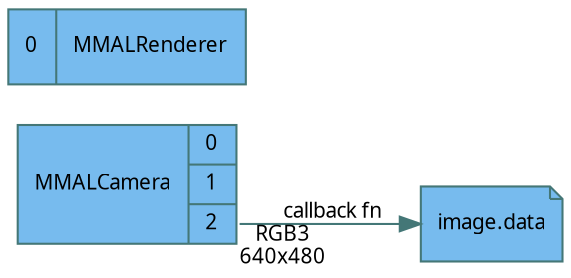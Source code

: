 digraph G {
    graph [rankdir=LR];
    node [shape=record, style=filled, fontname="Sans", fontsize=10, fillcolor="#77bbee", color="#447777"];
    edge [fontname="Sans", fontsize=10, color="#447777"];

    MMALCamera [label="{MMALCamera|{<preview>0|<video>1|<still>2}}"];
    MMALRenderer [label="{<input>0|MMALRenderer}"];
    FileOutput [label="image.data", shape=note];

    MMALCamera:still->FileOutput [
        taillabel="RGB3\n640x480",
        label="callback fn"
        ];
}
